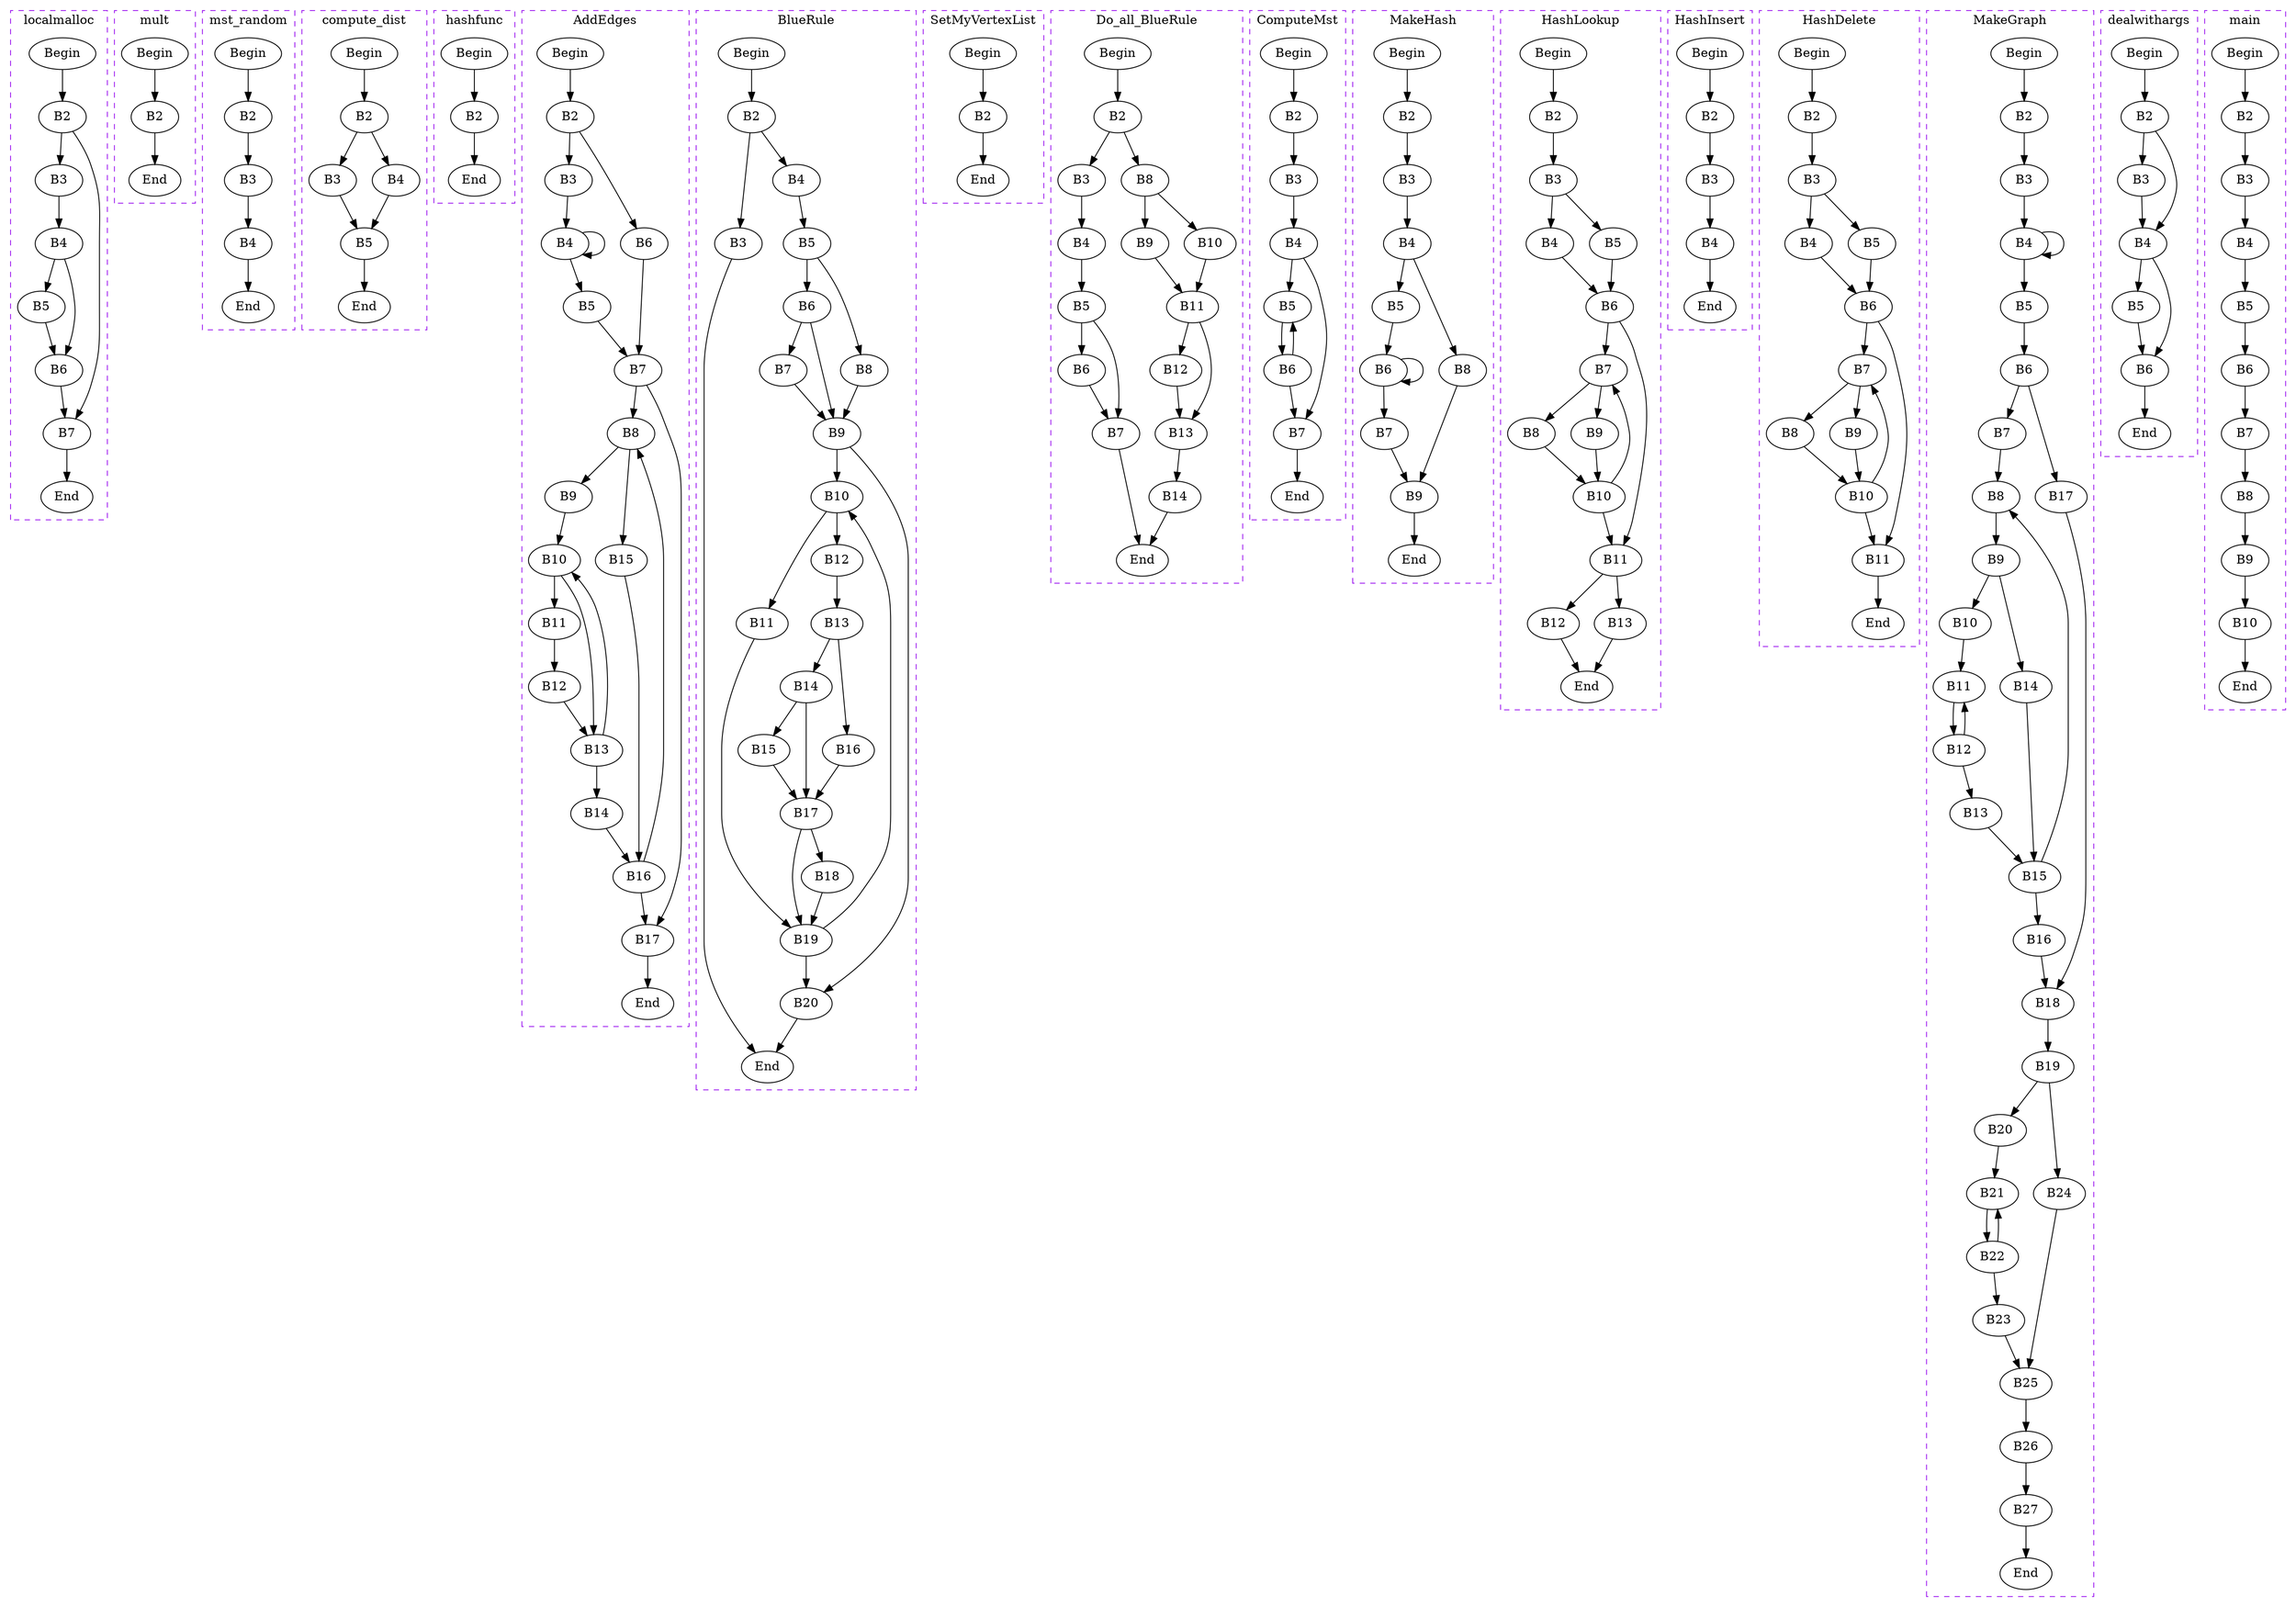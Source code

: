 digraph G{
subgraph cluster_0{
	label = "localmalloc"	style = "dashed";
	color = purple;
	Node0 [label = "Begin"];
	Node0 -> {Node2 }
	Node1 [label = "End"];
	Node1 -> {}
	Node2 [label = "B2"];
	Node2 -> {Node3 Node7 }
	Node3 [label = "B3"];
	Node3 -> {Node4 }
	Node4 [label = "B4"];
	Node4 -> {Node5 Node6 }
	Node5 [label = "B5"];
	Node5 -> {Node6 }
	Node6 [label = "B6"];
	Node6 -> {Node7 }
	Node7 [label = "B7"];
	Node7 -> {Node1 }
 }
subgraph cluster_1{
	label = "mult"	style = "dashed";
	color = purple;
	Node8 [label = "Begin"];
	Node8 -> {Node10 }
	Node9 [label = "End"];
	Node9 -> {}
	Node10 [label = "B2"];
	Node10 -> {Node9 }
 }
subgraph cluster_2{
	label = "mst_random"	style = "dashed";
	color = purple;
	Node11 [label = "Begin"];
	Node11 -> {Node13 }
	Node12 [label = "End"];
	Node12 -> {}
	Node13 [label = "B2"];
	Node13 -> {Node14 }
	Node14 [label = "B3"];
	Node14 -> {Node15 }
	Node15 [label = "B4"];
	Node15 -> {Node12 }
 }
subgraph cluster_3{
	label = "compute_dist"	style = "dashed";
	color = purple;
	Node16 [label = "Begin"];
	Node16 -> {Node18 }
	Node17 [label = "End"];
	Node17 -> {}
	Node18 [label = "B2"];
	Node18 -> {Node19 Node20 }
	Node19 [label = "B3"];
	Node19 -> {Node21 }
	Node20 [label = "B4"];
	Node20 -> {Node21 }
	Node21 [label = "B5"];
	Node21 -> {Node17 }
 }
subgraph cluster_4{
	label = "hashfunc"	style = "dashed";
	color = purple;
	Node22 [label = "Begin"];
	Node22 -> {Node24 }
	Node23 [label = "End"];
	Node23 -> {}
	Node24 [label = "B2"];
	Node24 -> {Node23 }
 }
subgraph cluster_5{
	label = "AddEdges"	style = "dashed";
	color = purple;
	Node25 [label = "Begin"];
	Node25 -> {Node27 }
	Node26 [label = "End"];
	Node26 -> {}
	Node27 [label = "B2"];
	Node27 -> {Node28 Node31 }
	Node28 [label = "B3"];
	Node28 -> {Node29 }
	Node29 [label = "B4"];
	Node29 -> {Node30 Node29 }
	Node30 [label = "B5"];
	Node30 -> {Node32 }
	Node31 [label = "B6"];
	Node31 -> {Node32 }
	Node32 [label = "B7"];
	Node32 -> {Node33 Node42 }
	Node33 [label = "B8"];
	Node33 -> {Node34 Node40 }
	Node34 [label = "B9"];
	Node34 -> {Node35 }
	Node35 [label = "B10"];
	Node35 -> {Node36 Node38 }
	Node36 [label = "B11"];
	Node36 -> {Node37 }
	Node37 [label = "B12"];
	Node37 -> {Node38 }
	Node38 [label = "B13"];
	Node38 -> {Node39 Node35 }
	Node39 [label = "B14"];
	Node39 -> {Node41 }
	Node40 [label = "B15"];
	Node40 -> {Node41 }
	Node41 [label = "B16"];
	Node41 -> {Node42 Node33 }
	Node42 [label = "B17"];
	Node42 -> {Node26 }
 }
subgraph cluster_6{
	label = "BlueRule"	style = "dashed";
	color = purple;
	Node43 [label = "Begin"];
	Node43 -> {Node45 }
	Node44 [label = "End"];
	Node44 -> {}
	Node45 [label = "B2"];
	Node45 -> {Node46 Node47 }
	Node46 [label = "B3"];
	Node46 -> {Node44 }
	Node47 [label = "B4"];
	Node47 -> {Node48 }
	Node48 [label = "B5"];
	Node48 -> {Node49 Node51 }
	Node49 [label = "B6"];
	Node49 -> {Node50 Node52 }
	Node50 [label = "B7"];
	Node50 -> {Node52 }
	Node51 [label = "B8"];
	Node51 -> {Node52 }
	Node52 [label = "B9"];
	Node52 -> {Node53 Node63 }
	Node53 [label = "B10"];
	Node53 -> {Node54 Node55 }
	Node54 [label = "B11"];
	Node54 -> {Node62 }
	Node55 [label = "B12"];
	Node55 -> {Node56 }
	Node56 [label = "B13"];
	Node56 -> {Node57 Node59 }
	Node57 [label = "B14"];
	Node57 -> {Node58 Node60 }
	Node58 [label = "B15"];
	Node58 -> {Node60 }
	Node59 [label = "B16"];
	Node59 -> {Node60 }
	Node60 [label = "B17"];
	Node60 -> {Node61 Node62 }
	Node61 [label = "B18"];
	Node61 -> {Node62 }
	Node62 [label = "B19"];
	Node62 -> {Node63 Node53 }
	Node63 [label = "B20"];
	Node63 -> {Node44 }
 }
subgraph cluster_7{
	label = "SetMyVertexList"	style = "dashed";
	color = purple;
	Node64 [label = "Begin"];
	Node64 -> {Node66 }
	Node65 [label = "End"];
	Node65 -> {}
	Node66 [label = "B2"];
	Node66 -> {Node65 }
 }
subgraph cluster_8{
	label = "Do_all_BlueRule"	style = "dashed";
	color = purple;
	Node67 [label = "Begin"];
	Node67 -> {Node69 }
	Node68 [label = "End"];
	Node68 -> {}
	Node69 [label = "B2"];
	Node69 -> {Node70 Node75 }
	Node70 [label = "B3"];
	Node70 -> {Node71 }
	Node71 [label = "B4"];
	Node71 -> {Node72 }
	Node72 [label = "B5"];
	Node72 -> {Node73 Node74 }
	Node73 [label = "B6"];
	Node73 -> {Node74 }
	Node74 [label = "B7"];
	Node74 -> {Node68 }
	Node75 [label = "B8"];
	Node75 -> {Node76 Node77 }
	Node76 [label = "B9"];
	Node76 -> {Node78 }
	Node77 [label = "B10"];
	Node77 -> {Node78 }
	Node78 [label = "B11"];
	Node78 -> {Node79 Node80 }
	Node79 [label = "B12"];
	Node79 -> {Node80 }
	Node80 [label = "B13"];
	Node80 -> {Node81 }
	Node81 [label = "B14"];
	Node81 -> {Node68 }
 }
subgraph cluster_9{
	label = "ComputeMst"	style = "dashed";
	color = purple;
	Node82 [label = "Begin"];
	Node82 -> {Node84 }
	Node83 [label = "End"];
	Node83 -> {}
	Node84 [label = "B2"];
	Node84 -> {Node85 }
	Node85 [label = "B3"];
	Node85 -> {Node86 }
	Node86 [label = "B4"];
	Node86 -> {Node87 Node89 }
	Node87 [label = "B5"];
	Node87 -> {Node88 }
	Node88 [label = "B6"];
	Node88 -> {Node89 Node87 }
	Node89 [label = "B7"];
	Node89 -> {Node83 }
 }
subgraph cluster_10{
	label = "MakeHash"	style = "dashed";
	color = purple;
	Node90 [label = "Begin"];
	Node90 -> {Node92 }
	Node91 [label = "End"];
	Node91 -> {}
	Node92 [label = "B2"];
	Node92 -> {Node93 }
	Node93 [label = "B3"];
	Node93 -> {Node94 }
	Node94 [label = "B4"];
	Node94 -> {Node95 Node98 }
	Node95 [label = "B5"];
	Node95 -> {Node96 }
	Node96 [label = "B6"];
	Node96 -> {Node97 Node96 }
	Node97 [label = "B7"];
	Node97 -> {Node99 }
	Node98 [label = "B8"];
	Node98 -> {Node99 }
	Node99 [label = "B9"];
	Node99 -> {Node91 }
 }
subgraph cluster_11{
	label = "HashLookup"	style = "dashed";
	color = purple;
	Node100 [label = "Begin"];
	Node100 -> {Node102 }
	Node101 [label = "End"];
	Node101 -> {}
	Node102 [label = "B2"];
	Node102 -> {Node103 }
	Node103 [label = "B3"];
	Node103 -> {Node104 Node105 }
	Node104 [label = "B4"];
	Node104 -> {Node106 }
	Node105 [label = "B5"];
	Node105 -> {Node106 }
	Node106 [label = "B6"];
	Node106 -> {Node107 Node111 }
	Node107 [label = "B7"];
	Node107 -> {Node108 Node109 }
	Node108 [label = "B8"];
	Node108 -> {Node110 }
	Node109 [label = "B9"];
	Node109 -> {Node110 }
	Node110 [label = "B10"];
	Node110 -> {Node111 Node107 }
	Node111 [label = "B11"];
	Node111 -> {Node112 Node113 }
	Node112 [label = "B12"];
	Node112 -> {Node101 }
	Node113 [label = "B13"];
	Node113 -> {Node101 }
 }
subgraph cluster_12{
	label = "HashInsert"	style = "dashed";
	color = purple;
	Node114 [label = "Begin"];
	Node114 -> {Node116 }
	Node115 [label = "End"];
	Node115 -> {}
	Node116 [label = "B2"];
	Node116 -> {Node117 }
	Node117 [label = "B3"];
	Node117 -> {Node118 }
	Node118 [label = "B4"];
	Node118 -> {Node115 }
 }
subgraph cluster_13{
	label = "HashDelete"	style = "dashed";
	color = purple;
	Node119 [label = "Begin"];
	Node119 -> {Node121 }
	Node120 [label = "End"];
	Node120 -> {}
	Node121 [label = "B2"];
	Node121 -> {Node122 }
	Node122 [label = "B3"];
	Node122 -> {Node123 Node124 }
	Node123 [label = "B4"];
	Node123 -> {Node125 }
	Node124 [label = "B5"];
	Node124 -> {Node125 }
	Node125 [label = "B6"];
	Node125 -> {Node126 Node130 }
	Node126 [label = "B7"];
	Node126 -> {Node127 Node128 }
	Node127 [label = "B8"];
	Node127 -> {Node129 }
	Node128 [label = "B9"];
	Node128 -> {Node129 }
	Node129 [label = "B10"];
	Node129 -> {Node130 Node126 }
	Node130 [label = "B11"];
	Node130 -> {Node120 }
 }
subgraph cluster_14{
	label = "MakeGraph"	style = "dashed";
	color = purple;
	Node131 [label = "Begin"];
	Node131 -> {Node133 }
	Node132 [label = "End"];
	Node132 -> {}
	Node133 [label = "B2"];
	Node133 -> {Node134 }
	Node134 [label = "B3"];
	Node134 -> {Node135 }
	Node135 [label = "B4"];
	Node135 -> {Node136 Node135 }
	Node136 [label = "B5"];
	Node136 -> {Node137 }
	Node137 [label = "B6"];
	Node137 -> {Node138 Node148 }
	Node138 [label = "B7"];
	Node138 -> {Node139 }
	Node139 [label = "B8"];
	Node139 -> {Node140 }
	Node140 [label = "B9"];
	Node140 -> {Node141 Node145 }
	Node141 [label = "B10"];
	Node141 -> {Node142 }
	Node142 [label = "B11"];
	Node142 -> {Node143 }
	Node143 [label = "B12"];
	Node143 -> {Node144 Node142 }
	Node144 [label = "B13"];
	Node144 -> {Node146 }
	Node145 [label = "B14"];
	Node145 -> {Node146 }
	Node146 [label = "B15"];
	Node146 -> {Node147 Node139 }
	Node147 [label = "B16"];
	Node147 -> {Node149 }
	Node148 [label = "B17"];
	Node148 -> {Node149 }
	Node149 [label = "B18"];
	Node149 -> {Node150 }
	Node150 [label = "B19"];
	Node150 -> {Node151 Node155 }
	Node151 [label = "B20"];
	Node151 -> {Node152 }
	Node152 [label = "B21"];
	Node152 -> {Node153 }
	Node153 [label = "B22"];
	Node153 -> {Node154 Node152 }
	Node154 [label = "B23"];
	Node154 -> {Node156 }
	Node155 [label = "B24"];
	Node155 -> {Node156 }
	Node156 [label = "B25"];
	Node156 -> {Node157 }
	Node157 [label = "B26"];
	Node157 -> {Node158 }
	Node158 [label = "B27"];
	Node158 -> {Node132 }
 }
subgraph cluster_15{
	label = "dealwithargs"	style = "dashed";
	color = purple;
	Node159 [label = "Begin"];
	Node159 -> {Node161 }
	Node160 [label = "End"];
	Node160 -> {}
	Node161 [label = "B2"];
	Node161 -> {Node162 Node163 }
	Node162 [label = "B3"];
	Node162 -> {Node163 }
	Node163 [label = "B4"];
	Node163 -> {Node164 Node165 }
	Node164 [label = "B5"];
	Node164 -> {Node165 }
	Node165 [label = "B6"];
	Node165 -> {Node160 }
 }
subgraph cluster_16{
	label = "main"	style = "dashed";
	color = purple;
	Node166 [label = "Begin"];
	Node166 -> {Node168 }
	Node167 [label = "End"];
	Node167 -> {}
	Node168 [label = "B2"];
	Node168 -> {Node169 }
	Node169 [label = "B3"];
	Node169 -> {Node170 }
	Node170 [label = "B4"];
	Node170 -> {Node171 }
	Node171 [label = "B5"];
	Node171 -> {Node172 }
	Node172 [label = "B6"];
	Node172 -> {Node173 }
	Node173 [label = "B7"];
	Node173 -> {Node174 }
	Node174 [label = "B8"];
	Node174 -> {Node175 }
	Node175 [label = "B9"];
	Node175 -> {Node176 }
	Node176 [label = "B10"];
	Node176 -> {Node167 }
 }
}
